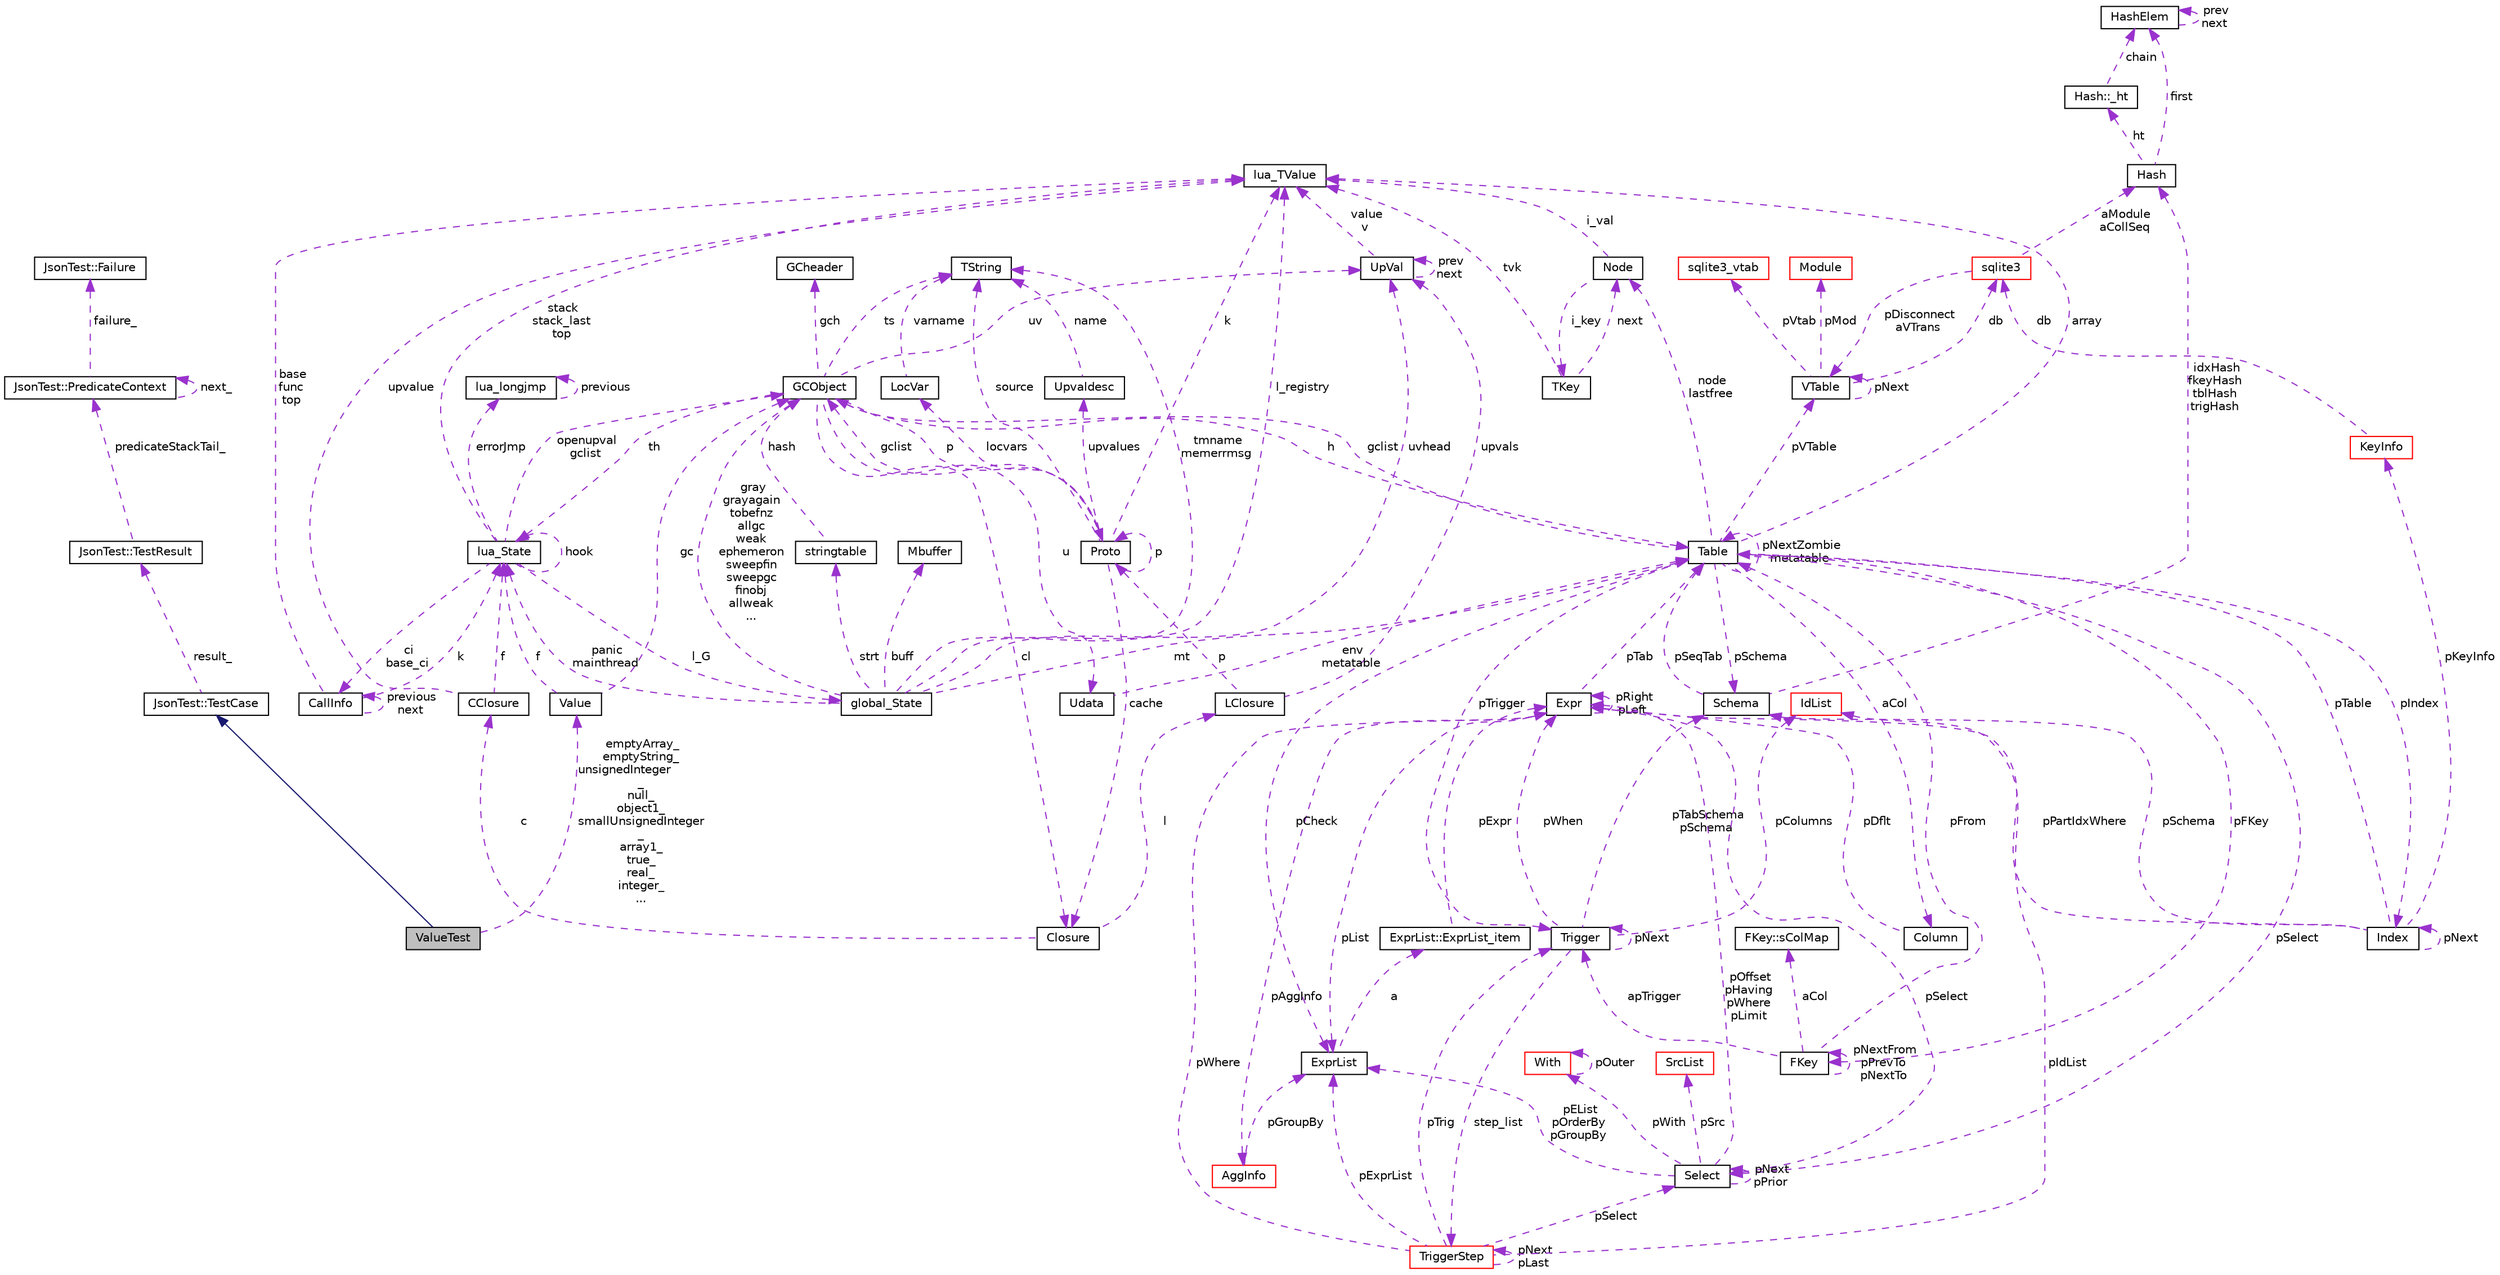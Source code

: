 digraph "ValueTest"
{
  edge [fontname="Helvetica",fontsize="10",labelfontname="Helvetica",labelfontsize="10"];
  node [fontname="Helvetica",fontsize="10",shape=record];
  Node1 [label="ValueTest",height=0.2,width=0.4,color="black", fillcolor="grey75", style="filled", fontcolor="black"];
  Node2 -> Node1 [dir="back",color="midnightblue",fontsize="10",style="solid",fontname="Helvetica"];
  Node2 [label="JsonTest::TestCase",height=0.2,width=0.4,color="black", fillcolor="white", style="filled",URL="$class_json_test_1_1_test_case.html"];
  Node3 -> Node2 [dir="back",color="darkorchid3",fontsize="10",style="dashed",label=" result_" ,fontname="Helvetica"];
  Node3 [label="JsonTest::TestResult",height=0.2,width=0.4,color="black", fillcolor="white", style="filled",URL="$class_json_test_1_1_test_result.html"];
  Node4 -> Node3 [dir="back",color="darkorchid3",fontsize="10",style="dashed",label=" predicateStackTail_" ,fontname="Helvetica"];
  Node4 [label="JsonTest::PredicateContext",height=0.2,width=0.4,color="black", fillcolor="white", style="filled",URL="$struct_json_test_1_1_predicate_context.html"];
  Node4 -> Node4 [dir="back",color="darkorchid3",fontsize="10",style="dashed",label=" next_" ,fontname="Helvetica"];
  Node5 -> Node4 [dir="back",color="darkorchid3",fontsize="10",style="dashed",label=" failure_" ,fontname="Helvetica"];
  Node5 [label="JsonTest::Failure",height=0.2,width=0.4,color="black", fillcolor="white", style="filled",URL="$class_json_test_1_1_failure.html"];
  Node6 -> Node1 [dir="back",color="darkorchid3",fontsize="10",style="dashed",label=" emptyArray_\nemptyString_\nunsignedInteger\l_\nnull_\nobject1_\nsmallUnsignedInteger\l_\narray1_\ntrue_\nreal_\ninteger_\n..." ,fontname="Helvetica"];
  Node6 [label="Value",height=0.2,width=0.4,color="black", fillcolor="white", style="filled",URL="$union_value.html"];
  Node7 -> Node6 [dir="back",color="darkorchid3",fontsize="10",style="dashed",label=" gc" ,fontname="Helvetica"];
  Node7 [label="GCObject",height=0.2,width=0.4,color="black", fillcolor="white", style="filled",URL="$union_g_c_object.html"];
  Node8 -> Node7 [dir="back",color="darkorchid3",fontsize="10",style="dashed",label=" uv" ,fontname="Helvetica"];
  Node8 [label="UpVal",height=0.2,width=0.4,color="black", fillcolor="white", style="filled",URL="$struct_up_val.html"];
  Node8 -> Node8 [dir="back",color="darkorchid3",fontsize="10",style="dashed",label=" prev\nnext" ,fontname="Helvetica"];
  Node9 -> Node8 [dir="back",color="darkorchid3",fontsize="10",style="dashed",label=" value\nv" ,fontname="Helvetica"];
  Node9 [label="lua_TValue",height=0.2,width=0.4,color="black", fillcolor="white", style="filled",URL="$structlua___t_value.html"];
  Node10 -> Node7 [dir="back",color="darkorchid3",fontsize="10",style="dashed",label=" p" ,fontname="Helvetica"];
  Node10 [label="Proto",height=0.2,width=0.4,color="black", fillcolor="white", style="filled",URL="$struct_proto.html"];
  Node9 -> Node10 [dir="back",color="darkorchid3",fontsize="10",style="dashed",label=" k" ,fontname="Helvetica"];
  Node10 -> Node10 [dir="back",color="darkorchid3",fontsize="10",style="dashed",label=" p" ,fontname="Helvetica"];
  Node11 -> Node10 [dir="back",color="darkorchid3",fontsize="10",style="dashed",label=" locvars" ,fontname="Helvetica"];
  Node11 [label="LocVar",height=0.2,width=0.4,color="black", fillcolor="white", style="filled",URL="$struct_loc_var.html"];
  Node12 -> Node11 [dir="back",color="darkorchid3",fontsize="10",style="dashed",label=" varname" ,fontname="Helvetica"];
  Node12 [label="TString",height=0.2,width=0.4,color="black", fillcolor="white", style="filled",URL="$union_t_string.html"];
  Node12 -> Node10 [dir="back",color="darkorchid3",fontsize="10",style="dashed",label=" source" ,fontname="Helvetica"];
  Node13 -> Node10 [dir="back",color="darkorchid3",fontsize="10",style="dashed",label=" cache" ,fontname="Helvetica"];
  Node13 [label="Closure",height=0.2,width=0.4,color="black", fillcolor="white", style="filled",URL="$union_closure.html"];
  Node14 -> Node13 [dir="back",color="darkorchid3",fontsize="10",style="dashed",label=" c" ,fontname="Helvetica"];
  Node14 [label="CClosure",height=0.2,width=0.4,color="black", fillcolor="white", style="filled",URL="$struct_c_closure.html"];
  Node9 -> Node14 [dir="back",color="darkorchid3",fontsize="10",style="dashed",label=" upvalue" ,fontname="Helvetica"];
  Node15 -> Node14 [dir="back",color="darkorchid3",fontsize="10",style="dashed",label=" f" ,fontname="Helvetica"];
  Node15 [label="lua_State",height=0.2,width=0.4,color="black", fillcolor="white", style="filled",URL="$structlua___state.html"];
  Node9 -> Node15 [dir="back",color="darkorchid3",fontsize="10",style="dashed",label=" stack\nstack_last\ntop" ,fontname="Helvetica"];
  Node16 -> Node15 [dir="back",color="darkorchid3",fontsize="10",style="dashed",label=" errorJmp" ,fontname="Helvetica"];
  Node16 [label="lua_longjmp",height=0.2,width=0.4,color="black", fillcolor="white", style="filled",URL="$structlua__longjmp.html"];
  Node16 -> Node16 [dir="back",color="darkorchid3",fontsize="10",style="dashed",label=" previous" ,fontname="Helvetica"];
  Node17 -> Node15 [dir="back",color="darkorchid3",fontsize="10",style="dashed",label=" l_G" ,fontname="Helvetica"];
  Node17 [label="global_State",height=0.2,width=0.4,color="black", fillcolor="white", style="filled",URL="$structglobal___state.html"];
  Node8 -> Node17 [dir="back",color="darkorchid3",fontsize="10",style="dashed",label=" uvhead" ,fontname="Helvetica"];
  Node9 -> Node17 [dir="back",color="darkorchid3",fontsize="10",style="dashed",label=" l_registry" ,fontname="Helvetica"];
  Node18 -> Node17 [dir="back",color="darkorchid3",fontsize="10",style="dashed",label=" strt" ,fontname="Helvetica"];
  Node18 [label="stringtable",height=0.2,width=0.4,color="black", fillcolor="white", style="filled",URL="$structstringtable.html"];
  Node7 -> Node18 [dir="back",color="darkorchid3",fontsize="10",style="dashed",label=" hash" ,fontname="Helvetica"];
  Node12 -> Node17 [dir="back",color="darkorchid3",fontsize="10",style="dashed",label=" tmname\nmemerrmsg" ,fontname="Helvetica"];
  Node19 -> Node17 [dir="back",color="darkorchid3",fontsize="10",style="dashed",label=" mt" ,fontname="Helvetica"];
  Node19 [label="Table",height=0.2,width=0.4,color="black", fillcolor="white", style="filled",URL="$struct_table.html"];
  Node20 -> Node19 [dir="back",color="darkorchid3",fontsize="10",style="dashed",label=" node\nlastfree" ,fontname="Helvetica"];
  Node20 [label="Node",height=0.2,width=0.4,color="black", fillcolor="white", style="filled",URL="$struct_node.html"];
  Node9 -> Node20 [dir="back",color="darkorchid3",fontsize="10",style="dashed",label=" i_val" ,fontname="Helvetica"];
  Node21 -> Node20 [dir="back",color="darkorchid3",fontsize="10",style="dashed",label=" i_key" ,fontname="Helvetica"];
  Node21 [label="TKey",height=0.2,width=0.4,color="black", fillcolor="white", style="filled",URL="$union_t_key.html"];
  Node20 -> Node21 [dir="back",color="darkorchid3",fontsize="10",style="dashed",label=" next" ,fontname="Helvetica"];
  Node9 -> Node21 [dir="back",color="darkorchid3",fontsize="10",style="dashed",label=" tvk" ,fontname="Helvetica"];
  Node22 -> Node19 [dir="back",color="darkorchid3",fontsize="10",style="dashed",label=" pSchema" ,fontname="Helvetica"];
  Node22 [label="Schema",height=0.2,width=0.4,color="black", fillcolor="white", style="filled",URL="$struct_schema.html"];
  Node19 -> Node22 [dir="back",color="darkorchid3",fontsize="10",style="dashed",label=" pSeqTab" ,fontname="Helvetica"];
  Node23 -> Node22 [dir="back",color="darkorchid3",fontsize="10",style="dashed",label=" idxHash\nfkeyHash\ntblHash\ntrigHash" ,fontname="Helvetica"];
  Node23 [label="Hash",height=0.2,width=0.4,color="black", fillcolor="white", style="filled",URL="$struct_hash.html"];
  Node24 -> Node23 [dir="back",color="darkorchid3",fontsize="10",style="dashed",label=" ht" ,fontname="Helvetica"];
  Node24 [label="Hash::_ht",height=0.2,width=0.4,color="black", fillcolor="white", style="filled",URL="$struct_hash_1_1__ht.html"];
  Node25 -> Node24 [dir="back",color="darkorchid3",fontsize="10",style="dashed",label=" chain" ,fontname="Helvetica"];
  Node25 [label="HashElem",height=0.2,width=0.4,color="black", fillcolor="white", style="filled",URL="$struct_hash_elem.html"];
  Node25 -> Node25 [dir="back",color="darkorchid3",fontsize="10",style="dashed",label=" prev\nnext" ,fontname="Helvetica"];
  Node25 -> Node23 [dir="back",color="darkorchid3",fontsize="10",style="dashed",label=" first" ,fontname="Helvetica"];
  Node9 -> Node19 [dir="back",color="darkorchid3",fontsize="10",style="dashed",label=" array" ,fontname="Helvetica"];
  Node26 -> Node19 [dir="back",color="darkorchid3",fontsize="10",style="dashed",label=" aCol" ,fontname="Helvetica"];
  Node26 [label="Column",height=0.2,width=0.4,color="black", fillcolor="white", style="filled",URL="$struct_column.html"];
  Node27 -> Node26 [dir="back",color="darkorchid3",fontsize="10",style="dashed",label=" pDflt" ,fontname="Helvetica"];
  Node27 [label="Expr",height=0.2,width=0.4,color="black", fillcolor="white", style="filled",URL="$struct_expr.html"];
  Node28 -> Node27 [dir="back",color="darkorchid3",fontsize="10",style="dashed",label=" pAggInfo" ,fontname="Helvetica"];
  Node28 [label="AggInfo",height=0.2,width=0.4,color="red", fillcolor="white", style="filled",URL="$struct_agg_info.html"];
  Node29 -> Node28 [dir="back",color="darkorchid3",fontsize="10",style="dashed",label=" pGroupBy" ,fontname="Helvetica"];
  Node29 [label="ExprList",height=0.2,width=0.4,color="black", fillcolor="white", style="filled",URL="$struct_expr_list.html"];
  Node30 -> Node29 [dir="back",color="darkorchid3",fontsize="10",style="dashed",label=" a" ,fontname="Helvetica"];
  Node30 [label="ExprList::ExprList_item",height=0.2,width=0.4,color="black", fillcolor="white", style="filled",URL="$struct_expr_list_1_1_expr_list__item.html"];
  Node27 -> Node30 [dir="back",color="darkorchid3",fontsize="10",style="dashed",label=" pExpr" ,fontname="Helvetica"];
  Node27 -> Node27 [dir="back",color="darkorchid3",fontsize="10",style="dashed",label=" pRight\npLeft" ,fontname="Helvetica"];
  Node19 -> Node27 [dir="back",color="darkorchid3",fontsize="10",style="dashed",label=" pTab" ,fontname="Helvetica"];
  Node31 -> Node27 [dir="back",color="darkorchid3",fontsize="10",style="dashed",label=" pSelect" ,fontname="Helvetica"];
  Node31 [label="Select",height=0.2,width=0.4,color="black", fillcolor="white", style="filled",URL="$struct_select.html"];
  Node27 -> Node31 [dir="back",color="darkorchid3",fontsize="10",style="dashed",label=" pOffset\npHaving\npWhere\npLimit" ,fontname="Helvetica"];
  Node32 -> Node31 [dir="back",color="darkorchid3",fontsize="10",style="dashed",label=" pWith" ,fontname="Helvetica"];
  Node32 [label="With",height=0.2,width=0.4,color="red", fillcolor="white", style="filled",URL="$struct_with.html"];
  Node32 -> Node32 [dir="back",color="darkorchid3",fontsize="10",style="dashed",label=" pOuter" ,fontname="Helvetica"];
  Node31 -> Node31 [dir="back",color="darkorchid3",fontsize="10",style="dashed",label=" pNext\npPrior" ,fontname="Helvetica"];
  Node33 -> Node31 [dir="back",color="darkorchid3",fontsize="10",style="dashed",label=" pSrc" ,fontname="Helvetica"];
  Node33 [label="SrcList",height=0.2,width=0.4,color="red", fillcolor="white", style="filled",URL="$struct_src_list.html"];
  Node29 -> Node31 [dir="back",color="darkorchid3",fontsize="10",style="dashed",label=" pEList\npOrderBy\npGroupBy" ,fontname="Helvetica"];
  Node29 -> Node27 [dir="back",color="darkorchid3",fontsize="10",style="dashed",label=" pList" ,fontname="Helvetica"];
  Node34 -> Node19 [dir="back",color="darkorchid3",fontsize="10",style="dashed",label=" pFKey" ,fontname="Helvetica"];
  Node34 [label="FKey",height=0.2,width=0.4,color="black", fillcolor="white", style="filled",URL="$struct_f_key.html"];
  Node35 -> Node34 [dir="back",color="darkorchid3",fontsize="10",style="dashed",label=" aCol" ,fontname="Helvetica"];
  Node35 [label="FKey::sColMap",height=0.2,width=0.4,color="black", fillcolor="white", style="filled",URL="$struct_f_key_1_1s_col_map.html"];
  Node34 -> Node34 [dir="back",color="darkorchid3",fontsize="10",style="dashed",label=" pNextFrom\npPrevTo\npNextTo" ,fontname="Helvetica"];
  Node19 -> Node34 [dir="back",color="darkorchid3",fontsize="10",style="dashed",label=" pFrom" ,fontname="Helvetica"];
  Node36 -> Node34 [dir="back",color="darkorchid3",fontsize="10",style="dashed",label=" apTrigger" ,fontname="Helvetica"];
  Node36 [label="Trigger",height=0.2,width=0.4,color="black", fillcolor="white", style="filled",URL="$struct_trigger.html"];
  Node37 -> Node36 [dir="back",color="darkorchid3",fontsize="10",style="dashed",label=" step_list" ,fontname="Helvetica"];
  Node37 [label="TriggerStep",height=0.2,width=0.4,color="red", fillcolor="white", style="filled",URL="$struct_trigger_step.html"];
  Node37 -> Node37 [dir="back",color="darkorchid3",fontsize="10",style="dashed",label=" pNext\npLast" ,fontname="Helvetica"];
  Node27 -> Node37 [dir="back",color="darkorchid3",fontsize="10",style="dashed",label=" pWhere" ,fontname="Helvetica"];
  Node38 -> Node37 [dir="back",color="darkorchid3",fontsize="10",style="dashed",label=" pIdList" ,fontname="Helvetica"];
  Node38 [label="IdList",height=0.2,width=0.4,color="red", fillcolor="white", style="filled",URL="$struct_id_list.html"];
  Node31 -> Node37 [dir="back",color="darkorchid3",fontsize="10",style="dashed",label=" pSelect" ,fontname="Helvetica"];
  Node36 -> Node37 [dir="back",color="darkorchid3",fontsize="10",style="dashed",label=" pTrig" ,fontname="Helvetica"];
  Node29 -> Node37 [dir="back",color="darkorchid3",fontsize="10",style="dashed",label=" pExprList" ,fontname="Helvetica"];
  Node22 -> Node36 [dir="back",color="darkorchid3",fontsize="10",style="dashed",label=" pTabSchema\npSchema" ,fontname="Helvetica"];
  Node27 -> Node36 [dir="back",color="darkorchid3",fontsize="10",style="dashed",label=" pWhen" ,fontname="Helvetica"];
  Node38 -> Node36 [dir="back",color="darkorchid3",fontsize="10",style="dashed",label=" pColumns" ,fontname="Helvetica"];
  Node36 -> Node36 [dir="back",color="darkorchid3",fontsize="10",style="dashed",label=" pNext" ,fontname="Helvetica"];
  Node39 -> Node19 [dir="back",color="darkorchid3",fontsize="10",style="dashed",label=" pVTable" ,fontname="Helvetica"];
  Node39 [label="VTable",height=0.2,width=0.4,color="black", fillcolor="white", style="filled",URL="$struct_v_table.html"];
  Node40 -> Node39 [dir="back",color="darkorchid3",fontsize="10",style="dashed",label=" db" ,fontname="Helvetica"];
  Node40 [label="sqlite3",height=0.2,width=0.4,color="red", fillcolor="white", style="filled",URL="$structsqlite3.html"];
  Node39 -> Node40 [dir="back",color="darkorchid3",fontsize="10",style="dashed",label=" pDisconnect\naVTrans" ,fontname="Helvetica"];
  Node23 -> Node40 [dir="back",color="darkorchid3",fontsize="10",style="dashed",label=" aModule\naCollSeq" ,fontname="Helvetica"];
  Node39 -> Node39 [dir="back",color="darkorchid3",fontsize="10",style="dashed",label=" pNext" ,fontname="Helvetica"];
  Node41 -> Node39 [dir="back",color="darkorchid3",fontsize="10",style="dashed",label=" pMod" ,fontname="Helvetica"];
  Node41 [label="Module",height=0.2,width=0.4,color="red", fillcolor="white", style="filled",URL="$struct_module.html"];
  Node42 -> Node39 [dir="back",color="darkorchid3",fontsize="10",style="dashed",label=" pVtab" ,fontname="Helvetica"];
  Node42 [label="sqlite3_vtab",height=0.2,width=0.4,color="red", fillcolor="white", style="filled",URL="$structsqlite3__vtab.html"];
  Node19 -> Node19 [dir="back",color="darkorchid3",fontsize="10",style="dashed",label=" pNextZombie\nmetatable" ,fontname="Helvetica"];
  Node36 -> Node19 [dir="back",color="darkorchid3",fontsize="10",style="dashed",label=" pTrigger" ,fontname="Helvetica"];
  Node31 -> Node19 [dir="back",color="darkorchid3",fontsize="10",style="dashed",label=" pSelect" ,fontname="Helvetica"];
  Node7 -> Node19 [dir="back",color="darkorchid3",fontsize="10",style="dashed",label=" gclist" ,fontname="Helvetica"];
  Node29 -> Node19 [dir="back",color="darkorchid3",fontsize="10",style="dashed",label=" pCheck" ,fontname="Helvetica"];
  Node43 -> Node19 [dir="back",color="darkorchid3",fontsize="10",style="dashed",label=" pIndex" ,fontname="Helvetica"];
  Node43 [label="Index",height=0.2,width=0.4,color="black", fillcolor="white", style="filled",URL="$struct_index.html"];
  Node22 -> Node43 [dir="back",color="darkorchid3",fontsize="10",style="dashed",label=" pSchema" ,fontname="Helvetica"];
  Node27 -> Node43 [dir="back",color="darkorchid3",fontsize="10",style="dashed",label=" pPartIdxWhere" ,fontname="Helvetica"];
  Node19 -> Node43 [dir="back",color="darkorchid3",fontsize="10",style="dashed",label=" pTable" ,fontname="Helvetica"];
  Node44 -> Node43 [dir="back",color="darkorchid3",fontsize="10",style="dashed",label=" pKeyInfo" ,fontname="Helvetica"];
  Node44 [label="KeyInfo",height=0.2,width=0.4,color="red", fillcolor="white", style="filled",URL="$struct_key_info.html"];
  Node40 -> Node44 [dir="back",color="darkorchid3",fontsize="10",style="dashed",label=" db" ,fontname="Helvetica"];
  Node43 -> Node43 [dir="back",color="darkorchid3",fontsize="10",style="dashed",label=" pNext" ,fontname="Helvetica"];
  Node7 -> Node17 [dir="back",color="darkorchid3",fontsize="10",style="dashed",label=" gray\ngrayagain\ntobefnz\nallgc\nweak\nephemeron\nsweepfin\nsweepgc\nfinobj\nallweak\n..." ,fontname="Helvetica"];
  Node15 -> Node17 [dir="back",color="darkorchid3",fontsize="10",style="dashed",label=" panic\nmainthread" ,fontname="Helvetica"];
  Node45 -> Node17 [dir="back",color="darkorchid3",fontsize="10",style="dashed",label=" buff" ,fontname="Helvetica"];
  Node45 [label="Mbuffer",height=0.2,width=0.4,color="black", fillcolor="white", style="filled",URL="$struct_mbuffer.html"];
  Node7 -> Node15 [dir="back",color="darkorchid3",fontsize="10",style="dashed",label=" openupval\ngclist" ,fontname="Helvetica"];
  Node15 -> Node15 [dir="back",color="darkorchid3",fontsize="10",style="dashed",label=" hook" ,fontname="Helvetica"];
  Node46 -> Node15 [dir="back",color="darkorchid3",fontsize="10",style="dashed",label=" ci\nbase_ci" ,fontname="Helvetica"];
  Node46 [label="CallInfo",height=0.2,width=0.4,color="black", fillcolor="white", style="filled",URL="$struct_call_info.html"];
  Node9 -> Node46 [dir="back",color="darkorchid3",fontsize="10",style="dashed",label=" base\nfunc\ntop" ,fontname="Helvetica"];
  Node15 -> Node46 [dir="back",color="darkorchid3",fontsize="10",style="dashed",label=" k" ,fontname="Helvetica"];
  Node46 -> Node46 [dir="back",color="darkorchid3",fontsize="10",style="dashed",label=" previous\nnext" ,fontname="Helvetica"];
  Node47 -> Node13 [dir="back",color="darkorchid3",fontsize="10",style="dashed",label=" l" ,fontname="Helvetica"];
  Node47 [label="LClosure",height=0.2,width=0.4,color="black", fillcolor="white", style="filled",URL="$struct_l_closure.html"];
  Node8 -> Node47 [dir="back",color="darkorchid3",fontsize="10",style="dashed",label=" upvals" ,fontname="Helvetica"];
  Node10 -> Node47 [dir="back",color="darkorchid3",fontsize="10",style="dashed",label=" p" ,fontname="Helvetica"];
  Node7 -> Node10 [dir="back",color="darkorchid3",fontsize="10",style="dashed",label=" gclist" ,fontname="Helvetica"];
  Node48 -> Node10 [dir="back",color="darkorchid3",fontsize="10",style="dashed",label=" upvalues" ,fontname="Helvetica"];
  Node48 [label="Upvaldesc",height=0.2,width=0.4,color="black", fillcolor="white", style="filled",URL="$struct_upvaldesc.html"];
  Node12 -> Node48 [dir="back",color="darkorchid3",fontsize="10",style="dashed",label=" name" ,fontname="Helvetica"];
  Node12 -> Node7 [dir="back",color="darkorchid3",fontsize="10",style="dashed",label=" ts" ,fontname="Helvetica"];
  Node13 -> Node7 [dir="back",color="darkorchid3",fontsize="10",style="dashed",label=" cl" ,fontname="Helvetica"];
  Node49 -> Node7 [dir="back",color="darkorchid3",fontsize="10",style="dashed",label=" gch" ,fontname="Helvetica"];
  Node49 [label="GCheader",height=0.2,width=0.4,color="black", fillcolor="white", style="filled",URL="$struct_g_cheader.html"];
  Node19 -> Node7 [dir="back",color="darkorchid3",fontsize="10",style="dashed",label=" h" ,fontname="Helvetica"];
  Node50 -> Node7 [dir="back",color="darkorchid3",fontsize="10",style="dashed",label=" u" ,fontname="Helvetica"];
  Node50 [label="Udata",height=0.2,width=0.4,color="black", fillcolor="white", style="filled",URL="$union_udata.html"];
  Node19 -> Node50 [dir="back",color="darkorchid3",fontsize="10",style="dashed",label=" env\nmetatable" ,fontname="Helvetica"];
  Node15 -> Node7 [dir="back",color="darkorchid3",fontsize="10",style="dashed",label=" th" ,fontname="Helvetica"];
  Node15 -> Node6 [dir="back",color="darkorchid3",fontsize="10",style="dashed",label=" f" ,fontname="Helvetica"];
}
